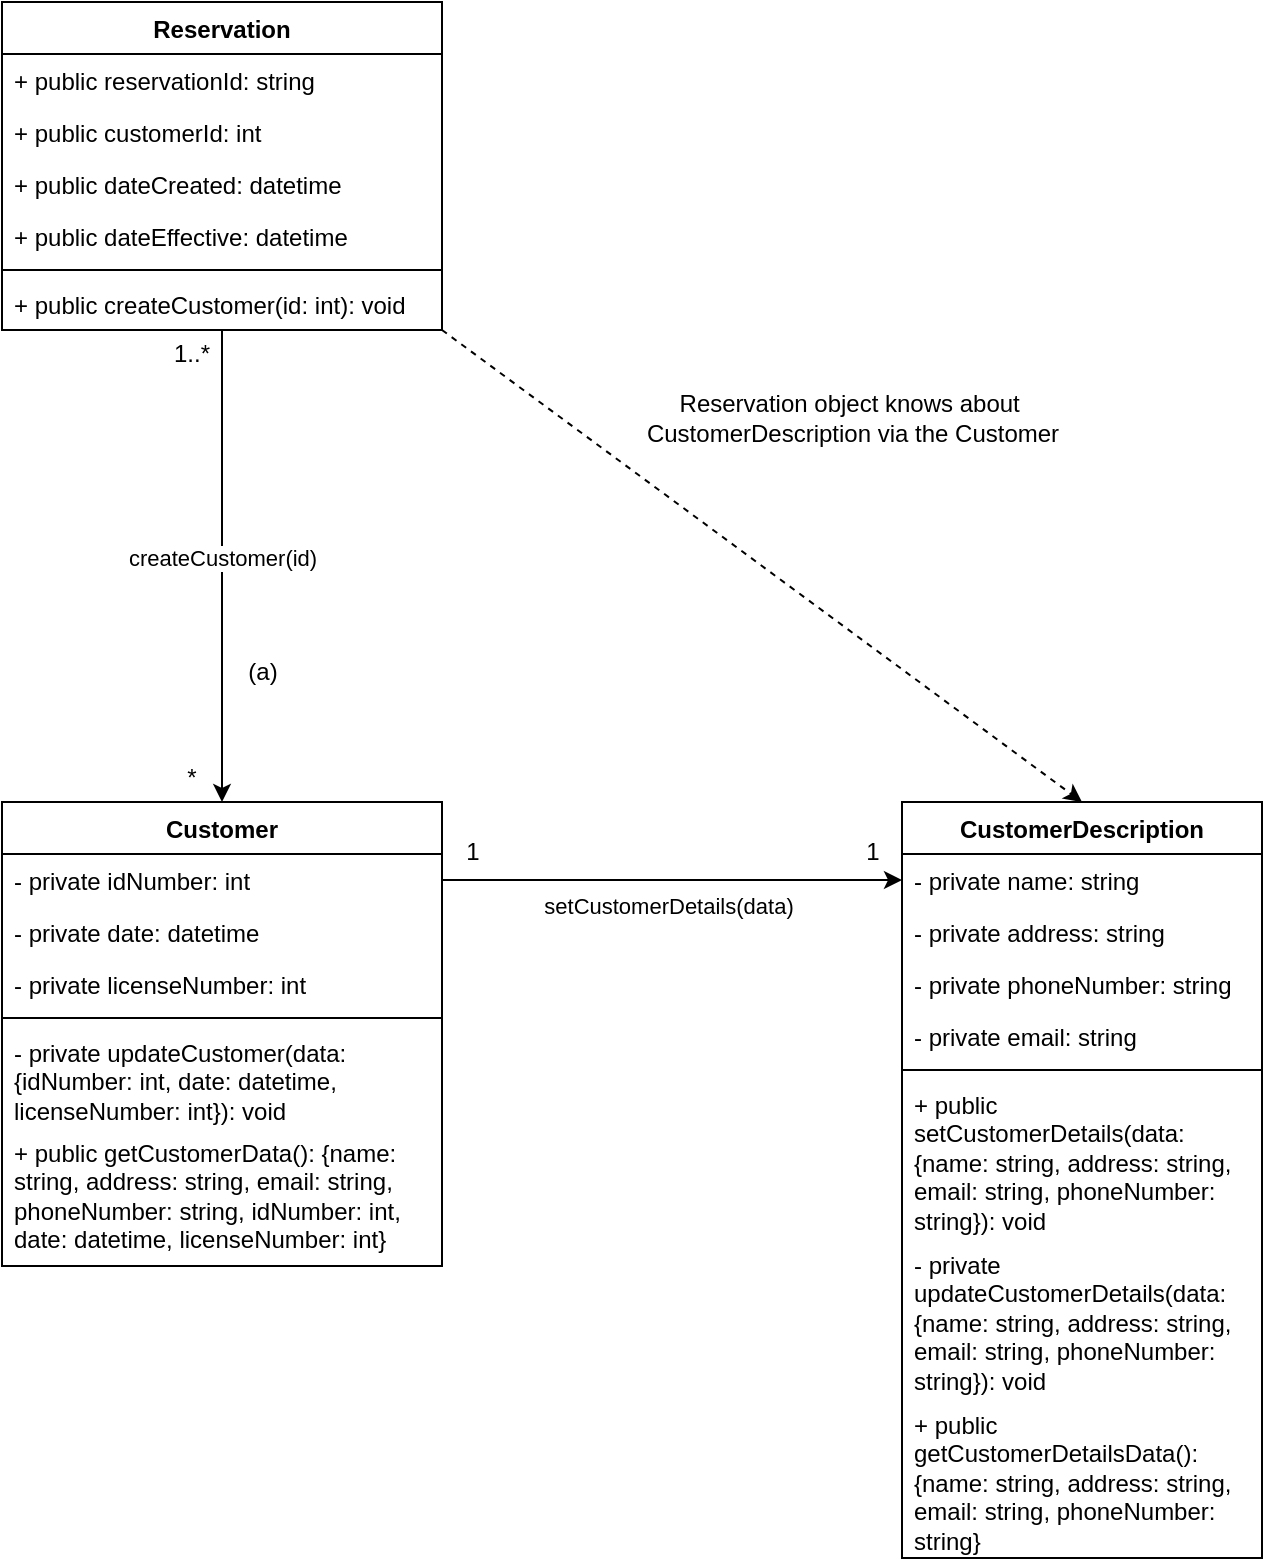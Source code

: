 <mxfile version="21.6.5" type="google">
  <diagram name="Page-1" id="2OcgDQb-sQnMSFwB0Bnz">
    <mxGraphModel grid="1" page="1" gridSize="10" guides="1" tooltips="1" connect="1" arrows="1" fold="1" pageScale="1" pageWidth="850" pageHeight="1100" math="0" shadow="0">
      <root>
        <mxCell id="0" />
        <mxCell id="1" parent="0" />
        <mxCell id="BUFua6Qd4tEus71I5K5y-1" value="Customer" style="swimlane;fontStyle=1;align=center;verticalAlign=top;childLayout=stackLayout;horizontal=1;startSize=26;horizontalStack=0;resizeParent=1;resizeParentMax=0;resizeLast=0;collapsible=1;marginBottom=0;whiteSpace=wrap;html=1;" vertex="1" parent="1">
          <mxGeometry x="50" y="420" width="220" height="232" as="geometry" />
        </mxCell>
        <mxCell id="BUFua6Qd4tEus71I5K5y-2" value="- private idNumber: int" style="text;strokeColor=none;fillColor=none;align=left;verticalAlign=top;spacingLeft=4;spacingRight=4;overflow=hidden;rotatable=0;points=[[0,0.5],[1,0.5]];portConstraint=eastwest;whiteSpace=wrap;html=1;" vertex="1" parent="BUFua6Qd4tEus71I5K5y-1">
          <mxGeometry y="26" width="220" height="26" as="geometry" />
        </mxCell>
        <mxCell id="BUFua6Qd4tEus71I5K5y-31" value="- private date: datetime" style="text;strokeColor=none;fillColor=none;align=left;verticalAlign=top;spacingLeft=4;spacingRight=4;overflow=hidden;rotatable=0;points=[[0,0.5],[1,0.5]];portConstraint=eastwest;whiteSpace=wrap;html=1;" vertex="1" parent="BUFua6Qd4tEus71I5K5y-1">
          <mxGeometry y="52" width="220" height="26" as="geometry" />
        </mxCell>
        <mxCell id="BUFua6Qd4tEus71I5K5y-32" value="- private licenseNumber: int" style="text;strokeColor=none;fillColor=none;align=left;verticalAlign=top;spacingLeft=4;spacingRight=4;overflow=hidden;rotatable=0;points=[[0,0.5],[1,0.5]];portConstraint=eastwest;whiteSpace=wrap;html=1;" vertex="1" parent="BUFua6Qd4tEus71I5K5y-1">
          <mxGeometry y="78" width="220" height="26" as="geometry" />
        </mxCell>
        <mxCell id="BUFua6Qd4tEus71I5K5y-3" value="" style="line;strokeWidth=1;fillColor=none;align=left;verticalAlign=middle;spacingTop=-1;spacingLeft=3;spacingRight=3;rotatable=0;labelPosition=right;points=[];portConstraint=eastwest;strokeColor=inherit;" vertex="1" parent="BUFua6Qd4tEus71I5K5y-1">
          <mxGeometry y="104" width="220" height="8" as="geometry" />
        </mxCell>
        <mxCell id="BUFua6Qd4tEus71I5K5y-28" value="- private updateCustomer(data: {idNumber: int, date: datetime, licenseNumber: int}): void" style="text;strokeColor=none;fillColor=none;align=left;verticalAlign=top;spacingLeft=4;spacingRight=4;overflow=hidden;rotatable=0;points=[[0,0.5],[1,0.5]];portConstraint=eastwest;whiteSpace=wrap;html=1;" vertex="1" parent="BUFua6Qd4tEus71I5K5y-1">
          <mxGeometry y="112" width="220" height="50" as="geometry" />
        </mxCell>
        <mxCell id="BUFua6Qd4tEus71I5K5y-29" value="+ public getCustomerData(): {name: string, address: string, email: string, phoneNumber: string, idNumber: int, date: datetime, licenseNumber: int}" style="text;strokeColor=none;fillColor=none;align=left;verticalAlign=top;spacingLeft=4;spacingRight=4;overflow=hidden;rotatable=0;points=[[0,0.5],[1,0.5]];portConstraint=eastwest;whiteSpace=wrap;html=1;" vertex="1" parent="BUFua6Qd4tEus71I5K5y-1">
          <mxGeometry y="162" width="220" height="70" as="geometry" />
        </mxCell>
        <mxCell id="BUFua6Qd4tEus71I5K5y-5" value="CustomerDescription" style="swimlane;fontStyle=1;align=center;verticalAlign=top;childLayout=stackLayout;horizontal=1;startSize=26;horizontalStack=0;resizeParent=1;resizeParentMax=0;resizeLast=0;collapsible=1;marginBottom=0;whiteSpace=wrap;html=1;" vertex="1" parent="1">
          <mxGeometry x="500" y="420" width="180" height="378" as="geometry" />
        </mxCell>
        <mxCell id="BUFua6Qd4tEus71I5K5y-6" value="- private name: string" style="text;strokeColor=none;fillColor=none;align=left;verticalAlign=top;spacingLeft=4;spacingRight=4;overflow=hidden;rotatable=0;points=[[0,0.5],[1,0.5]];portConstraint=eastwest;whiteSpace=wrap;html=1;" vertex="1" parent="BUFua6Qd4tEus71I5K5y-5">
          <mxGeometry y="26" width="180" height="26" as="geometry" />
        </mxCell>
        <mxCell id="BUFua6Qd4tEus71I5K5y-35" value="- private address: string" style="text;strokeColor=none;fillColor=none;align=left;verticalAlign=top;spacingLeft=4;spacingRight=4;overflow=hidden;rotatable=0;points=[[0,0.5],[1,0.5]];portConstraint=eastwest;whiteSpace=wrap;html=1;" vertex="1" parent="BUFua6Qd4tEus71I5K5y-5">
          <mxGeometry y="52" width="180" height="26" as="geometry" />
        </mxCell>
        <mxCell id="BUFua6Qd4tEus71I5K5y-37" value="- private phoneNumber: string" style="text;strokeColor=none;fillColor=none;align=left;verticalAlign=top;spacingLeft=4;spacingRight=4;overflow=hidden;rotatable=0;points=[[0,0.5],[1,0.5]];portConstraint=eastwest;whiteSpace=wrap;html=1;" vertex="1" parent="BUFua6Qd4tEus71I5K5y-5">
          <mxGeometry y="78" width="180" height="26" as="geometry" />
        </mxCell>
        <mxCell id="BUFua6Qd4tEus71I5K5y-36" value="- private email: string" style="text;strokeColor=none;fillColor=none;align=left;verticalAlign=top;spacingLeft=4;spacingRight=4;overflow=hidden;rotatable=0;points=[[0,0.5],[1,0.5]];portConstraint=eastwest;whiteSpace=wrap;html=1;" vertex="1" parent="BUFua6Qd4tEus71I5K5y-5">
          <mxGeometry y="104" width="180" height="26" as="geometry" />
        </mxCell>
        <mxCell id="BUFua6Qd4tEus71I5K5y-7" value="" style="line;strokeWidth=1;fillColor=none;align=left;verticalAlign=middle;spacingTop=-1;spacingLeft=3;spacingRight=3;rotatable=0;labelPosition=right;points=[];portConstraint=eastwest;strokeColor=inherit;" vertex="1" parent="BUFua6Qd4tEus71I5K5y-5">
          <mxGeometry y="130" width="180" height="8" as="geometry" />
        </mxCell>
        <mxCell id="BUFua6Qd4tEus71I5K5y-8" value="+ public setCustomerDetails(data: {name: string, address: string, email: string, phoneNumber: string}): void" style="text;strokeColor=none;fillColor=none;align=left;verticalAlign=top;spacingLeft=4;spacingRight=4;overflow=hidden;rotatable=0;points=[[0,0.5],[1,0.5]];portConstraint=eastwest;whiteSpace=wrap;html=1;" vertex="1" parent="BUFua6Qd4tEus71I5K5y-5">
          <mxGeometry y="138" width="180" height="80" as="geometry" />
        </mxCell>
        <mxCell id="BUFua6Qd4tEus71I5K5y-34" value="- private updateCustomerDetails(data: {name: string, address: string, email: string, phoneNumber: string}): void" style="text;strokeColor=none;fillColor=none;align=left;verticalAlign=top;spacingLeft=4;spacingRight=4;overflow=hidden;rotatable=0;points=[[0,0.5],[1,0.5]];portConstraint=eastwest;whiteSpace=wrap;html=1;" vertex="1" parent="BUFua6Qd4tEus71I5K5y-5">
          <mxGeometry y="218" width="180" height="80" as="geometry" />
        </mxCell>
        <mxCell id="BUFua6Qd4tEus71I5K5y-33" value="+ public getCustomerDetailsData():{name: string, address: string, email: string, phoneNumber: string} " style="text;strokeColor=none;fillColor=none;align=left;verticalAlign=top;spacingLeft=4;spacingRight=4;overflow=hidden;rotatable=0;points=[[0,0.5],[1,0.5]];portConstraint=eastwest;whiteSpace=wrap;html=1;" vertex="1" parent="BUFua6Qd4tEus71I5K5y-5">
          <mxGeometry y="298" width="180" height="80" as="geometry" />
        </mxCell>
        <mxCell id="BUFua6Qd4tEus71I5K5y-13" style="edgeStyle=orthogonalEdgeStyle;rounded=0;orthogonalLoop=1;jettySize=auto;html=1;entryX=0.5;entryY=0;entryDx=0;entryDy=0;" edge="1" parent="1" source="BUFua6Qd4tEus71I5K5y-9" target="BUFua6Qd4tEus71I5K5y-1">
          <mxGeometry relative="1" as="geometry" />
        </mxCell>
        <mxCell id="BUFua6Qd4tEus71I5K5y-14" value="createCustomer(id)" style="edgeLabel;html=1;align=center;verticalAlign=middle;resizable=0;points=[];" connectable="0" vertex="1" parent="BUFua6Qd4tEus71I5K5y-13">
          <mxGeometry x="-0.046" relative="1" as="geometry">
            <mxPoint y="1" as="offset" />
          </mxGeometry>
        </mxCell>
        <mxCell id="BUFua6Qd4tEus71I5K5y-9" value="Reservation" style="swimlane;fontStyle=1;align=center;verticalAlign=top;childLayout=stackLayout;horizontal=1;startSize=26;horizontalStack=0;resizeParent=1;resizeParentMax=0;resizeLast=0;collapsible=1;marginBottom=0;whiteSpace=wrap;html=1;" vertex="1" parent="1">
          <mxGeometry x="50" y="20" width="220" height="164" as="geometry" />
        </mxCell>
        <mxCell id="BUFua6Qd4tEus71I5K5y-10" value="+ public reservationId: string" style="text;strokeColor=none;fillColor=none;align=left;verticalAlign=top;spacingLeft=4;spacingRight=4;overflow=hidden;rotatable=0;points=[[0,0.5],[1,0.5]];portConstraint=eastwest;whiteSpace=wrap;html=1;" vertex="1" parent="BUFua6Qd4tEus71I5K5y-9">
          <mxGeometry y="26" width="220" height="26" as="geometry" />
        </mxCell>
        <mxCell id="BUFua6Qd4tEus71I5K5y-19" value="+ public customerId: int" style="text;strokeColor=none;fillColor=none;align=left;verticalAlign=top;spacingLeft=4;spacingRight=4;overflow=hidden;rotatable=0;points=[[0,0.5],[1,0.5]];portConstraint=eastwest;whiteSpace=wrap;html=1;" vertex="1" parent="BUFua6Qd4tEus71I5K5y-9">
          <mxGeometry y="52" width="220" height="26" as="geometry" />
        </mxCell>
        <mxCell id="BUFua6Qd4tEus71I5K5y-20" value="+ public dateCreated: datetime" style="text;strokeColor=none;fillColor=none;align=left;verticalAlign=top;spacingLeft=4;spacingRight=4;overflow=hidden;rotatable=0;points=[[0,0.5],[1,0.5]];portConstraint=eastwest;whiteSpace=wrap;html=1;" vertex="1" parent="BUFua6Qd4tEus71I5K5y-9">
          <mxGeometry y="78" width="220" height="26" as="geometry" />
        </mxCell>
        <mxCell id="BUFua6Qd4tEus71I5K5y-21" value="+ public dateEffective: datetime" style="text;strokeColor=none;fillColor=none;align=left;verticalAlign=top;spacingLeft=4;spacingRight=4;overflow=hidden;rotatable=0;points=[[0,0.5],[1,0.5]];portConstraint=eastwest;whiteSpace=wrap;html=1;" vertex="1" parent="BUFua6Qd4tEus71I5K5y-9">
          <mxGeometry y="104" width="220" height="26" as="geometry" />
        </mxCell>
        <mxCell id="BUFua6Qd4tEus71I5K5y-11" value="" style="line;strokeWidth=1;fillColor=none;align=left;verticalAlign=middle;spacingTop=-1;spacingLeft=3;spacingRight=3;rotatable=0;labelPosition=right;points=[];portConstraint=eastwest;strokeColor=inherit;" vertex="1" parent="BUFua6Qd4tEus71I5K5y-9">
          <mxGeometry y="130" width="220" height="8" as="geometry" />
        </mxCell>
        <mxCell id="BUFua6Qd4tEus71I5K5y-12" value="+ public&amp;nbsp;createCustomer(id: int): void" style="text;strokeColor=none;fillColor=none;align=left;verticalAlign=top;spacingLeft=4;spacingRight=4;overflow=hidden;rotatable=0;points=[[0,0.5],[1,0.5]];portConstraint=eastwest;whiteSpace=wrap;html=1;" vertex="1" parent="BUFua6Qd4tEus71I5K5y-9">
          <mxGeometry y="138" width="220" height="26" as="geometry" />
        </mxCell>
        <mxCell id="BUFua6Qd4tEus71I5K5y-15" value="1..*" style="text;html=1;strokeColor=none;fillColor=none;align=center;verticalAlign=middle;whiteSpace=wrap;rounded=0;" vertex="1" parent="1">
          <mxGeometry x="130" y="184" width="30" height="24" as="geometry" />
        </mxCell>
        <mxCell id="BUFua6Qd4tEus71I5K5y-16" value="*" style="text;html=1;strokeColor=none;fillColor=none;align=center;verticalAlign=middle;whiteSpace=wrap;rounded=0;" vertex="1" parent="1">
          <mxGeometry x="130" y="396" width="30" height="24" as="geometry" />
        </mxCell>
        <mxCell id="BUFua6Qd4tEus71I5K5y-18" value="(a)" style="text;html=1;align=center;verticalAlign=middle;resizable=0;points=[];autosize=1;strokeColor=none;fillColor=none;" vertex="1" parent="1">
          <mxGeometry x="160" y="340" width="40" height="30" as="geometry" />
        </mxCell>
        <mxCell id="BUFua6Qd4tEus71I5K5y-24" style="edgeStyle=orthogonalEdgeStyle;rounded=0;orthogonalLoop=1;jettySize=auto;html=1;entryX=0;entryY=0.5;entryDx=0;entryDy=0;" edge="1" parent="1" source="BUFua6Qd4tEus71I5K5y-2" target="BUFua6Qd4tEus71I5K5y-6">
          <mxGeometry relative="1" as="geometry" />
        </mxCell>
        <mxCell id="BUFua6Qd4tEus71I5K5y-27" value="setCustomerDetails(data)" style="edgeLabel;html=1;align=center;verticalAlign=middle;resizable=0;points=[];" connectable="0" vertex="1" parent="BUFua6Qd4tEus71I5K5y-24">
          <mxGeometry x="-0.078" y="-1" relative="1" as="geometry">
            <mxPoint x="7" y="12" as="offset" />
          </mxGeometry>
        </mxCell>
        <mxCell id="BUFua6Qd4tEus71I5K5y-25" value="" style="endArrow=classic;dashed=1;html=1;rounded=0;endFill=1;entryX=0.5;entryY=0;entryDx=0;entryDy=0;exitX=1;exitY=1;exitDx=0;exitDy=0;" edge="1" parent="1" source="BUFua6Qd4tEus71I5K5y-9" target="BUFua6Qd4tEus71I5K5y-5">
          <mxGeometry width="50" height="50" relative="1" as="geometry">
            <mxPoint x="340" y="400" as="sourcePoint" />
            <mxPoint x="390" y="350" as="targetPoint" />
          </mxGeometry>
        </mxCell>
        <mxCell id="BUFua6Qd4tEus71I5K5y-26" value="&lt;div&gt;Reservation object knows about&amp;nbsp;&lt;/div&gt;&lt;div&gt;CustomerDescription via the Customer&lt;/div&gt;" style="text;html=1;align=center;verticalAlign=middle;resizable=0;points=[];autosize=1;strokeColor=none;fillColor=none;" vertex="1" parent="1">
          <mxGeometry x="355" y="208" width="240" height="40" as="geometry" />
        </mxCell>
        <mxCell id="BUFua6Qd4tEus71I5K5y-40" value="1" style="text;html=1;align=center;verticalAlign=middle;resizable=0;points=[];autosize=1;strokeColor=none;fillColor=none;" vertex="1" parent="1">
          <mxGeometry x="270" y="430" width="30" height="30" as="geometry" />
        </mxCell>
        <mxCell id="BUFua6Qd4tEus71I5K5y-41" value="1" style="text;html=1;align=center;verticalAlign=middle;resizable=0;points=[];autosize=1;strokeColor=none;fillColor=none;" vertex="1" parent="1">
          <mxGeometry x="470" y="430" width="30" height="30" as="geometry" />
        </mxCell>
      </root>
    </mxGraphModel>
  </diagram>
</mxfile>
